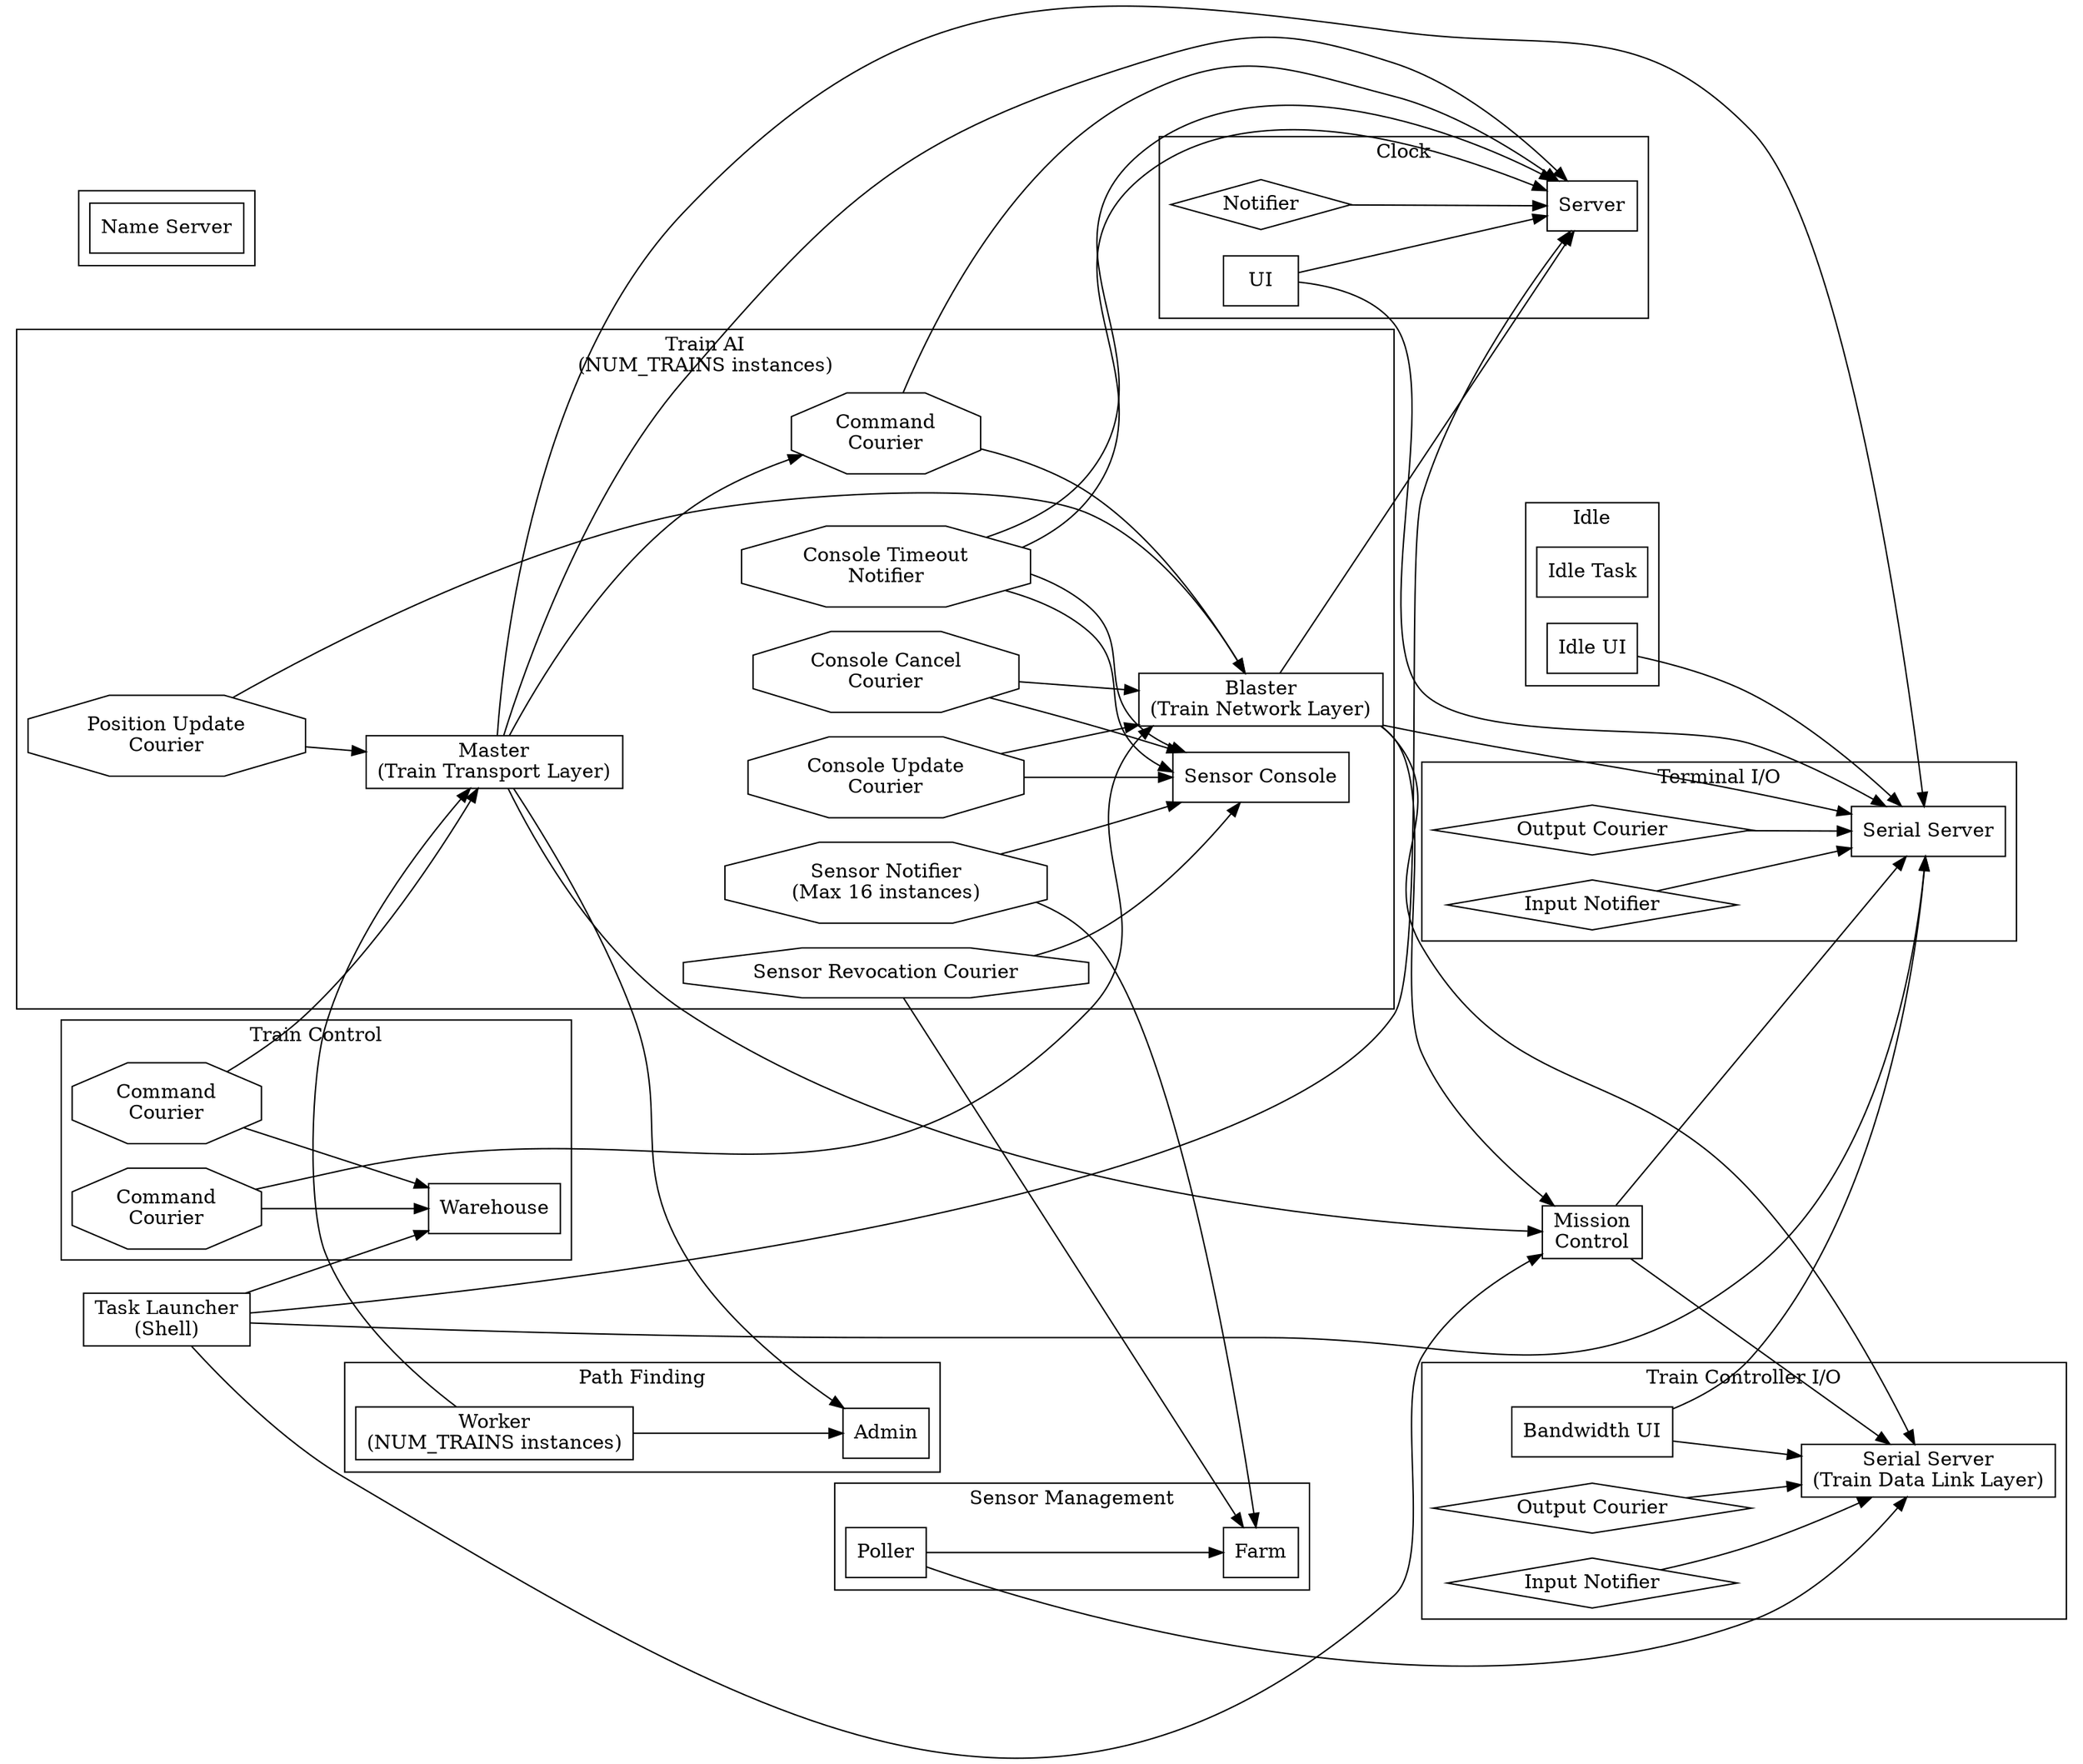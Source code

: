 digraph tasks {
  overlap = compress;
  rankdir = LR;

  task_launcher [label = "Task Launcher&#10;(Shell)", shape = record];

  subgraph cluster_name_server {
    name_server [label = "Name Server", shape = record]
  }

  subgraph cluster_idle {
    label  = "Idle";
    idle [label = "Idle Task", shape = record];
    idle_ui [label = "Idle UI", shape = record];
  }

  subgraph cluster_clock {
    label = "Clock";

    clock_server  [label = "Server", shape = record];
    clock_notifier [label = "Notifier", shape = diamond];
    clock_ui [label = "UI", shape = record];

    clock_notifier -> clock_server;
    clock_ui -> clock_server;
  }

  task_launcher -> clock_server;
  blaster -> clock_server;
  master -> clock_server;

  subgraph cluster_terminal_io {
    label = "Terminal I/O";
  
    term_server      [label = "Serial Server", shape = record];
    term_out_carrier [label = "Output Courier", shape = diamond];
    term_in_notifier [label = "Input Notifier", shape = diamond];
    
    term_out_carrier -> term_server;
    term_in_notifier -> term_server;
  }

  task_launcher -> term_server;
  blaster -> term_server;
  master -> term_server;
  idle_ui -> term_server;
  clock_ui -> term_server;
  train_ui -> term_server;
  mission_control -> term_server;

  subgraph cluster_train_io {
    label = "Train Controller I/O";

    train_server [label = "Serial Server&#10;(Train Data Link Layer)", shape = record];
    train_out_carrier [label = "Output Courier", shape = diamond];
    train_in_notifier [label = "Input Notifier", shape = diamond];
    train_ui [label = "Bandwidth UI", shape = record];

    train_out_carrier -> train_server;
    train_in_notifier -> train_server;
    train_ui -> train_server;
  }

  blaster -> train_server;
  mission_control -> train_server;
  sensor_poll -> train_server;

  mission_control [label = "Mission&#10;Control", shape = record];
  task_launcher -> mission_control;
  blaster -> mission_control;
  master -> mission_control;

  subgraph cluster_train_control { 
    label = "Train Control";

    train_control [label = "Warehouse", shape = record];
  
    blaster_control -> train_control;
    master_control -> train_control;
  }

  task_launcher -> train_control;

  subgraph cluster_train_ai {
    label = "Train AI&#10;(NUM_TRAINS instances)";

    blaster [label = "Blaster&#10;(Train Network Layer)", shape = record];
    blaster_control [label = "Command&#10;Courier", shape = octagon];

    master  [label = "Master&#10;(Train Transport Layer)", shape = record];
    master_control [label = "Command&#10;Courier", shape = octagon];

    mb_command [label = "Command&#10;Courier", shape = octagon];
    mb_location [label = "Position Update&#10;Courier", shape = octagon];

    train_console [label = "Sensor Console", shape = record];
    bl_console_reject [label = "Console Cancel&#10;Courier", shape = octagon]; 
    tc_blaster_notify [label = "Console Update&#10;Courier", shape = octagon];
    tc_timer_notify  [label = "Console Timeout&#10;Notifier", shape = octagon];
    tc_sensor_notify [label = "Sensor Notifier&#10;(Max 16 instances)" shape = octagon];
    tc_sensor_cancel [label = "Sensor Revocation Courier" shape = octagon];

    mb_location -> blaster;
    mb_location -> master;
    master_control -> master;
    blaster_control -> blaster;
    master -> mb_command -> blaster;

    bl_console_reject -> train_console;
    bl_console_reject -> blaster;
    tc_blaster_notify -> train_console;
    tc_blaster_notify -> blaster;
    tc_timer_notify   -> train_console;
    tc_timer_notify   -> clock_server;
	
  }

  tc_sensor_notify -> train_console;
  tc_sensor_notify -> sensor_farm;
  tc_sensor_cancel -> train_console;
  tc_sensor_cancel -> sensor_farm;
  mb_command       -> clock_server;
  tc_timer_notify  -> clock_server;
  tc_timer_notify  -> train_console;
  
  subgraph cluster_path {
    label = "Path Finding";

    path_admin [label = "Admin", shape = record];
    path_worker [label = "Worker&#10;(NUM_TRAINS instances)", shape = record];

    path_worker -> path_admin;
  }

  master -> path_admin;
  path_worker -> master;

  subgraph cluster_sensors {
    label = "Sensor Management";

    sensor_poll   [label = "Poller", shape = record];
    sensor_farm   [label = "Farm", shape = record];

    sensor_poll -> sensor_farm;
  }
}
